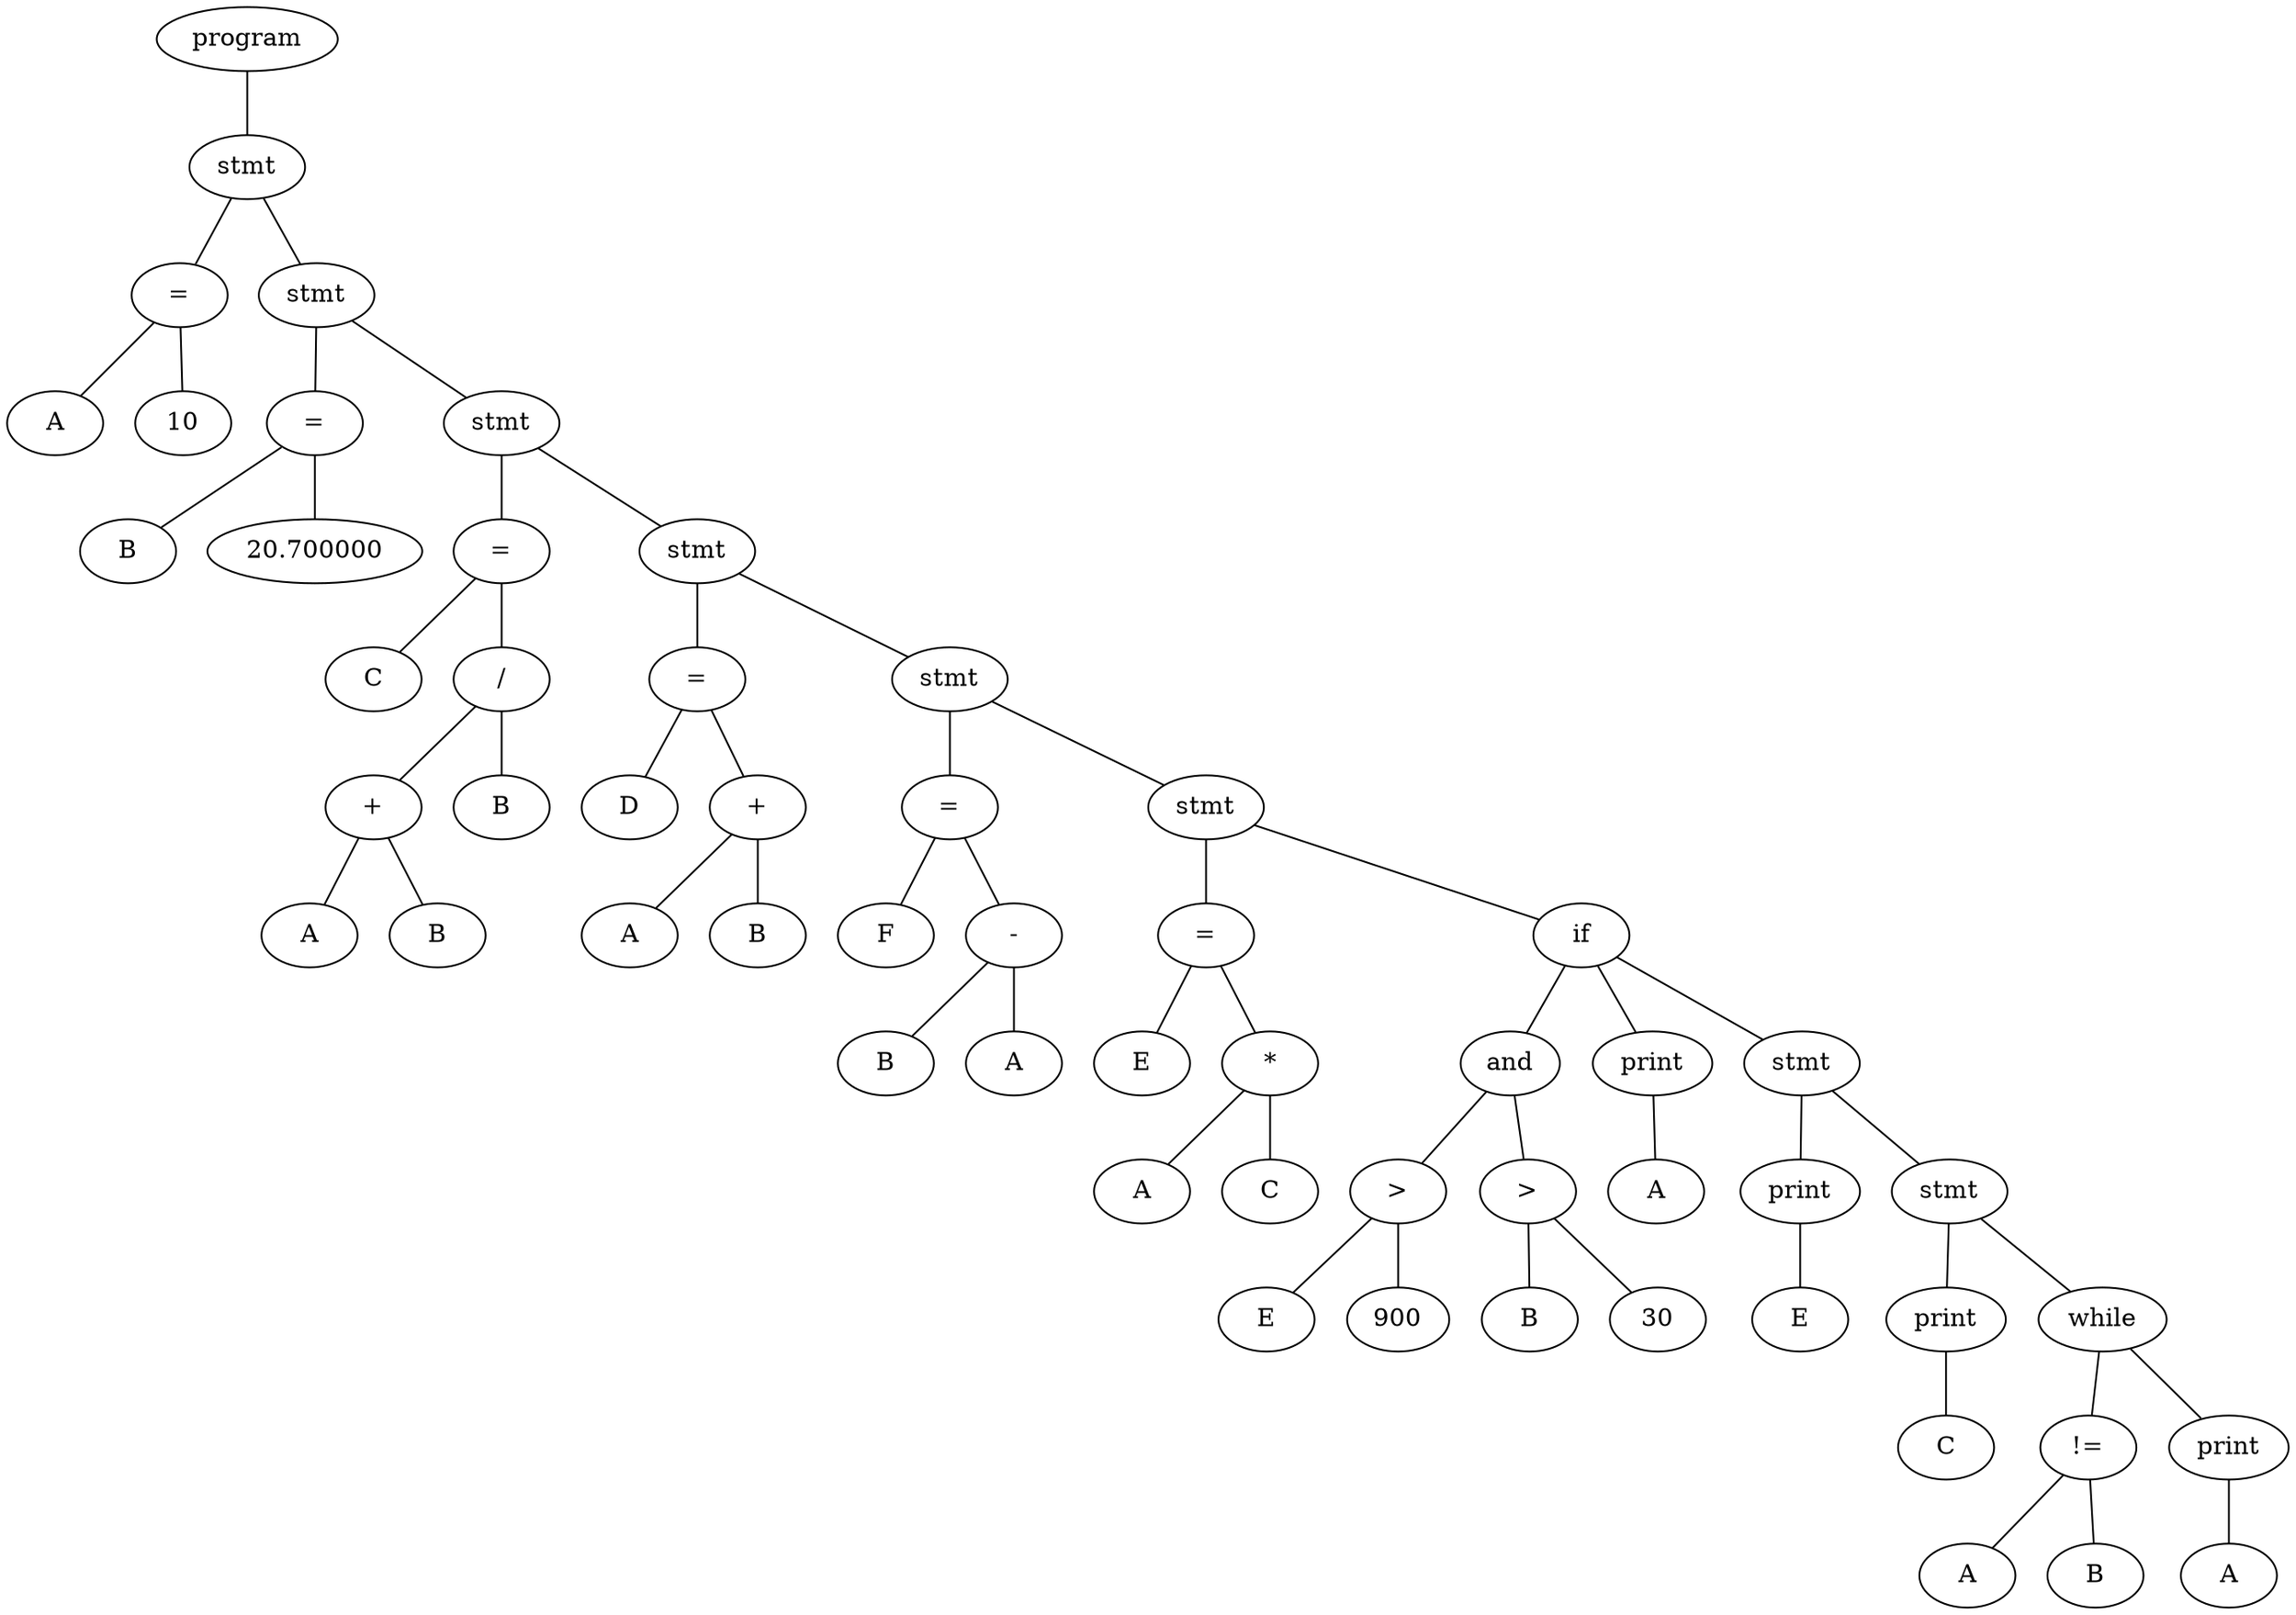 graph G {
    N56[label="program"];
    N55[label="stmt"];
    N1[label="="];
    N2[label="A"];
    N1 -- N2;
    N0[label="10"];
    N1 -- N0;
    N55 -- N1;
    N54[label="stmt"];
    N4[label="="];
    N5[label="B"];
    N4 -- N5;
    N3[label="20.700000"];
    N4 -- N3;
    N54 -- N4;
    N53[label="stmt"];
    N11[label="="];
    N12[label="C"];
    N11 -- N12;
    N10[label="/"];
    N8[label="+"];
    N6[label="A"];
    N8 -- N6;
    N7[label="B"];
    N8 -- N7;
    N10 -- N8;
    N9[label="B"];
    N10 -- N9;
    N11 -- N10;
    N53 -- N11;
    N52[label="stmt"];
    N16[label="="];
    N17[label="D"];
    N16 -- N17;
    N15[label="+"];
    N13[label="A"];
    N15 -- N13;
    N14[label="B"];
    N15 -- N14;
    N16 -- N15;
    N52 -- N16;
    N51[label="stmt"];
    N21[label="="];
    N22[label="F"];
    N21 -- N22;
    N20[label="-"];
    N18[label="B"];
    N20 -- N18;
    N19[label="A"];
    N20 -- N19;
    N21 -- N20;
    N51 -- N21;
    N50[label="stmt"];
    N26[label="="];
    N27[label="E"];
    N26 -- N27;
    N25[label="*"];
    N23[label="A"];
    N25 -- N23;
    N24[label="C"];
    N25 -- N24;
    N26 -- N25;
    N50 -- N26;
    N49[label="if"];
    N34[label="and"];
    N30[label=">"];
    N28[label="E"];
    N30 -- N28;
    N29[label="900"];
    N30 -- N29;
    N34 -- N30;
    N33[label=">"];
    N31[label="B"];
    N33 -- N31;
    N32[label="30"];
    N33 -- N32;
    N34 -- N33;
    N49 -- N34;
    N36[label="print"];
    N35[label="A"];
    N36 -- N35;
    N49 -- N36;
    N48[label="stmt"];
    N38[label="print"];
    N37[label="E"];
    N38 -- N37;
    N48 -- N38;
    N47[label="stmt"];
    N40[label="print"];
    N39[label="C"];
    N40 -- N39;
    N47 -- N40;
    N46[label="while"];
    N43[label="!="];
    N41[label="A"];
    N43 -- N41;
    N42[label="B"];
    N43 -- N42;
    N46 -- N43;
    N45[label="print"];
    N44[label="A"];
    N45 -- N44;
    N46 -- N45;
    N47 -- N46;
    N48 -- N47;
    N49 -- N48;
    N50 -- N49;
    N51 -- N50;
    N52 -- N51;
    N53 -- N52;
    N54 -- N53;
    N55 -- N54;
    N56 -- N55;
}
